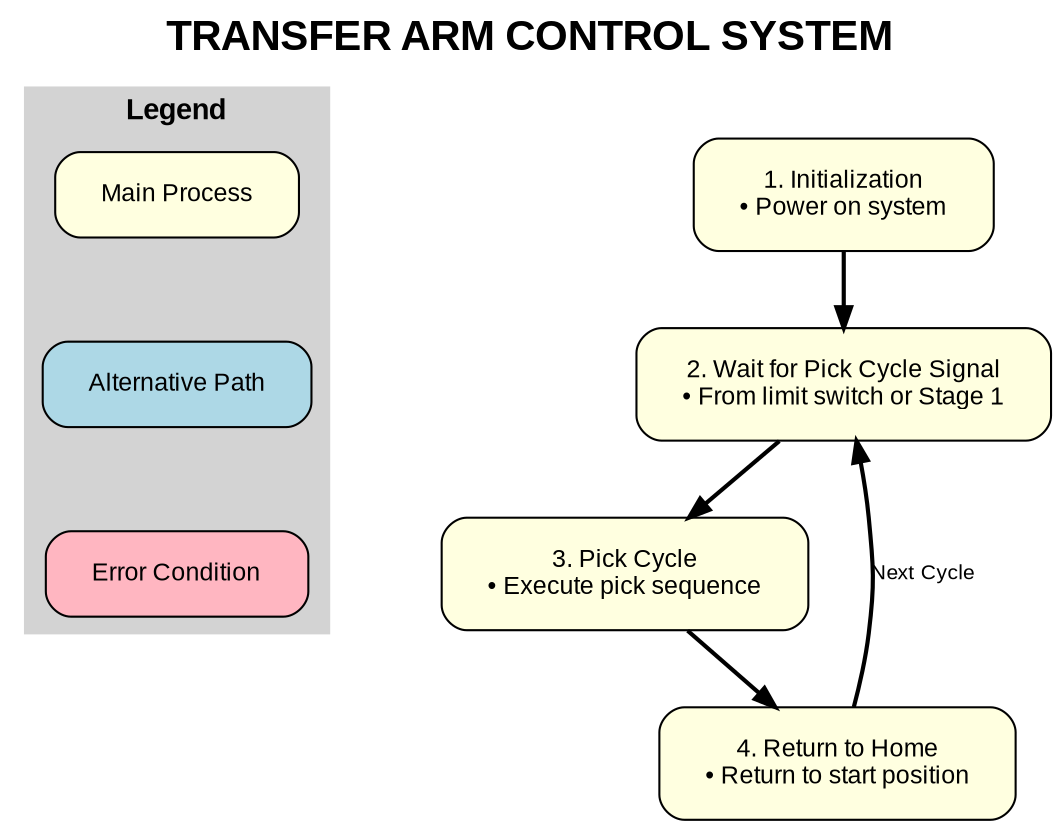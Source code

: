 digraph "Transfer_Arm_Flow" {
    // Graph settings
    graph [fontname="Arial", ranksep=0.5, nodesep=0.8, splines=true];
    node [fontname="Arial", fontsize=12, style="filled,rounded", shape=box, margin="0.3,0.2"];
    edge [fontname="Arial", fontsize=10, penwidth=2];
    
    // Title
    labelloc="t";
    label="TRANSFER ARM CONTROL SYSTEM";
    fontsize=20;
    fontname="Arial Bold";
    
    // Legend
    subgraph cluster_legend {
        label="Legend";
        style=filled;
        color=lightgrey;
        fontsize=14;
        
        legend_main [label="Main Process", fillcolor=lightyellow];
        legend_alt [label="Alternative Path", fillcolor=lightblue];
        legend_error [label="Error Condition", fillcolor=lightpink];
        
        legend_main -> legend_alt [style=invis];
        legend_alt -> legend_error [style=invis];
    }

    // Nodes
    start [label="1. Initialization\n• Power on system", fillcolor=lightyellow];
    
    wait_pickup [label="2. Wait for Pick Cycle Signal\n• From limit switch or Stage 1", fillcolor=lightyellow];
    
    position_pickup [label="3. Pick Cycle\n• Execute pick sequence", fillcolor=lightyellow];
    
    return_home [label="4. Return to Home\n• Return to start position", fillcolor=lightyellow];
    
    // Edges
    start -> wait_pickup;
    wait_pickup -> position_pickup;
    position_pickup -> return_home;
    return_home -> wait_pickup [label="Next Cycle"];
} 